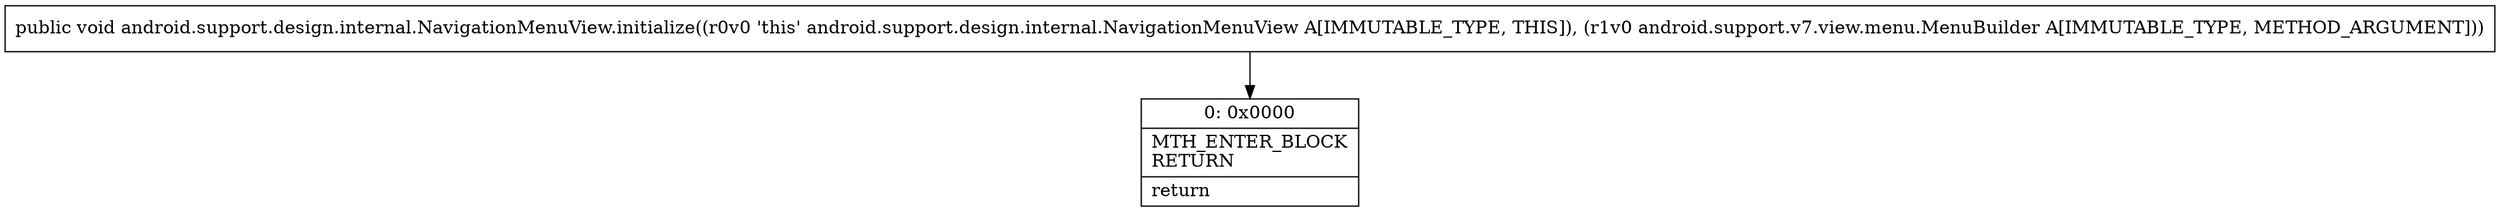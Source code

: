 digraph "CFG forandroid.support.design.internal.NavigationMenuView.initialize(Landroid\/support\/v7\/view\/menu\/MenuBuilder;)V" {
Node_0 [shape=record,label="{0\:\ 0x0000|MTH_ENTER_BLOCK\lRETURN\l|return\l}"];
MethodNode[shape=record,label="{public void android.support.design.internal.NavigationMenuView.initialize((r0v0 'this' android.support.design.internal.NavigationMenuView A[IMMUTABLE_TYPE, THIS]), (r1v0 android.support.v7.view.menu.MenuBuilder A[IMMUTABLE_TYPE, METHOD_ARGUMENT])) }"];
MethodNode -> Node_0;
}

